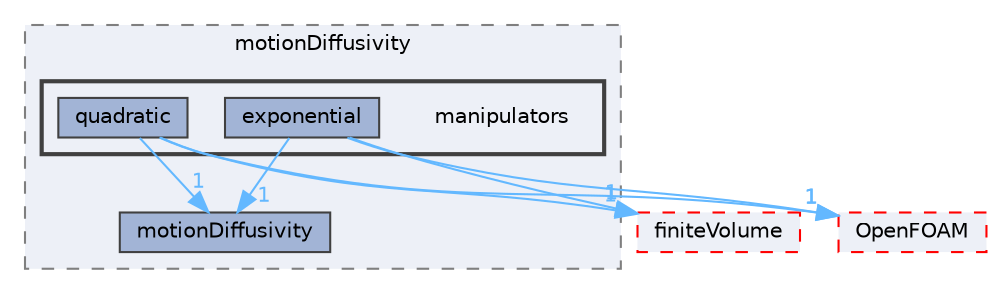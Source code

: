 digraph "src/fvMotionSolver/motionDiffusivity/manipulators"
{
 // LATEX_PDF_SIZE
  bgcolor="transparent";
  edge [fontname=Helvetica,fontsize=10,labelfontname=Helvetica,labelfontsize=10];
  node [fontname=Helvetica,fontsize=10,shape=box,height=0.2,width=0.4];
  compound=true
  subgraph clusterdir_8ab94aa558c9b87721da8bbf3fb9229e {
    graph [ bgcolor="#edf0f7", pencolor="grey50", label="motionDiffusivity", fontname=Helvetica,fontsize=10 style="filled,dashed", URL="dir_8ab94aa558c9b87721da8bbf3fb9229e.html",tooltip=""]
  dir_66e2b341b6af2179306fe41c696b071d [label="motionDiffusivity", fillcolor="#a2b4d6", color="grey25", style="filled", URL="dir_66e2b341b6af2179306fe41c696b071d.html",tooltip=""];
  subgraph clusterdir_ccfb0ac24b15cc3e9063e7401f463558 {
    graph [ bgcolor="#edf0f7", pencolor="grey25", label="", fontname=Helvetica,fontsize=10 style="filled,bold", URL="dir_ccfb0ac24b15cc3e9063e7401f463558.html",tooltip=""]
    dir_ccfb0ac24b15cc3e9063e7401f463558 [shape=plaintext, label="manipulators"];
  dir_091d6caa1ca43e3b1c7c8c84021f32da [label="exponential", fillcolor="#a2b4d6", color="grey25", style="filled", URL="dir_091d6caa1ca43e3b1c7c8c84021f32da.html",tooltip=""];
  dir_cc8037f5df05a910234914923028b12c [label="quadratic", fillcolor="#a2b4d6", color="grey25", style="filled", URL="dir_cc8037f5df05a910234914923028b12c.html",tooltip=""];
  }
  }
  dir_9bd15774b555cf7259a6fa18f99fe99b [label="finiteVolume", fillcolor="#edf0f7", color="red", style="filled,dashed", URL="dir_9bd15774b555cf7259a6fa18f99fe99b.html",tooltip=""];
  dir_c5473ff19b20e6ec4dfe5c310b3778a8 [label="OpenFOAM", fillcolor="#edf0f7", color="red", style="filled,dashed", URL="dir_c5473ff19b20e6ec4dfe5c310b3778a8.html",tooltip=""];
  dir_091d6caa1ca43e3b1c7c8c84021f32da->dir_66e2b341b6af2179306fe41c696b071d [headlabel="1", labeldistance=1.5 headhref="dir_001198_002439.html" href="dir_001198_002439.html" color="steelblue1" fontcolor="steelblue1"];
  dir_091d6caa1ca43e3b1c7c8c84021f32da->dir_9bd15774b555cf7259a6fa18f99fe99b [headlabel="1", labeldistance=1.5 headhref="dir_001198_001387.html" href="dir_001198_001387.html" color="steelblue1" fontcolor="steelblue1"];
  dir_091d6caa1ca43e3b1c7c8c84021f32da->dir_c5473ff19b20e6ec4dfe5c310b3778a8 [headlabel="1", labeldistance=1.5 headhref="dir_001198_002695.html" href="dir_001198_002695.html" color="steelblue1" fontcolor="steelblue1"];
  dir_cc8037f5df05a910234914923028b12c->dir_66e2b341b6af2179306fe41c696b071d [headlabel="1", labeldistance=1.5 headhref="dir_003147_002439.html" href="dir_003147_002439.html" color="steelblue1" fontcolor="steelblue1"];
  dir_cc8037f5df05a910234914923028b12c->dir_9bd15774b555cf7259a6fa18f99fe99b [headlabel="1", labeldistance=1.5 headhref="dir_003147_001387.html" href="dir_003147_001387.html" color="steelblue1" fontcolor="steelblue1"];
  dir_cc8037f5df05a910234914923028b12c->dir_c5473ff19b20e6ec4dfe5c310b3778a8 [headlabel="1", labeldistance=1.5 headhref="dir_003147_002695.html" href="dir_003147_002695.html" color="steelblue1" fontcolor="steelblue1"];
}
